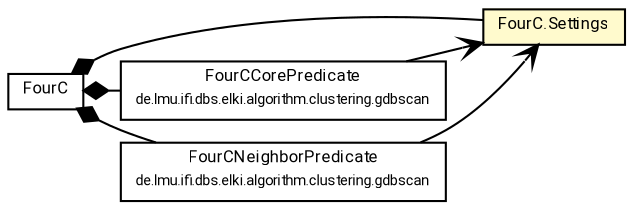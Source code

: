 #!/usr/local/bin/dot
#
# Class diagram 
# Generated by UMLGraph version R5_7_2-60-g0e99a6 (http://www.spinellis.gr/umlgraph/)
#

digraph G {
	graph [fontnames="svg"]
	edge [fontname="Roboto",fontsize=7,labelfontname="Roboto",labelfontsize=7,color="black"];
	node [fontname="Roboto",fontcolor="black",fontsize=8,shape=plaintext,margin=0,width=0,height=0];
	nodesep=0.15;
	ranksep=0.25;
	rankdir=LR;
	// de.lmu.ifi.dbs.elki.algorithm.clustering.correlation.FourC<V extends de.lmu.ifi.dbs.elki.data.NumberVector>
	c4517815 [label=<<table title="de.lmu.ifi.dbs.elki.algorithm.clustering.correlation.FourC" border="0" cellborder="1" cellspacing="0" cellpadding="2" href="FourC.html" target="_parent">
		<tr><td><table border="0" cellspacing="0" cellpadding="1">
		<tr><td align="center" balign="center"> <font face="Roboto">FourC</font> </td></tr>
		</table></td></tr>
		</table>>, URL="FourC.html"];
	// de.lmu.ifi.dbs.elki.algorithm.clustering.correlation.FourC.Settings
	c4517816 [label=<<table title="de.lmu.ifi.dbs.elki.algorithm.clustering.correlation.FourC.Settings" border="0" cellborder="1" cellspacing="0" cellpadding="2" bgcolor="lemonChiffon" href="FourC.Settings.html" target="_parent">
		<tr><td><table border="0" cellspacing="0" cellpadding="1">
		<tr><td align="center" balign="center"> <font face="Roboto">FourC.Settings</font> </td></tr>
		</table></td></tr>
		</table>>, URL="FourC.Settings.html"];
	// de.lmu.ifi.dbs.elki.algorithm.clustering.gdbscan.FourCCorePredicate
	c4518020 [label=<<table title="de.lmu.ifi.dbs.elki.algorithm.clustering.gdbscan.FourCCorePredicate" border="0" cellborder="1" cellspacing="0" cellpadding="2" href="../gdbscan/FourCCorePredicate.html" target="_parent">
		<tr><td><table border="0" cellspacing="0" cellpadding="1">
		<tr><td align="center" balign="center"> <font face="Roboto">FourCCorePredicate</font> </td></tr>
		<tr><td align="center" balign="center"> <font face="Roboto" point-size="7.0">de.lmu.ifi.dbs.elki.algorithm.clustering.gdbscan</font> </td></tr>
		</table></td></tr>
		</table>>, URL="../gdbscan/FourCCorePredicate.html"];
	// de.lmu.ifi.dbs.elki.algorithm.clustering.gdbscan.FourCNeighborPredicate<V extends de.lmu.ifi.dbs.elki.data.NumberVector>
	c4518045 [label=<<table title="de.lmu.ifi.dbs.elki.algorithm.clustering.gdbscan.FourCNeighborPredicate" border="0" cellborder="1" cellspacing="0" cellpadding="2" href="../gdbscan/FourCNeighborPredicate.html" target="_parent">
		<tr><td><table border="0" cellspacing="0" cellpadding="1">
		<tr><td align="center" balign="center"> <font face="Roboto">FourCNeighborPredicate</font> </td></tr>
		<tr><td align="center" balign="center"> <font face="Roboto" point-size="7.0">de.lmu.ifi.dbs.elki.algorithm.clustering.gdbscan</font> </td></tr>
		</table></td></tr>
		</table>>, URL="../gdbscan/FourCNeighborPredicate.html"];
	// de.lmu.ifi.dbs.elki.algorithm.clustering.correlation.FourC<V extends de.lmu.ifi.dbs.elki.data.NumberVector> composed de.lmu.ifi.dbs.elki.algorithm.clustering.correlation.FourC.Settings
	c4517815 -> c4517816 [arrowhead=none,arrowtail=diamond,dir=back,weight=6];
	// de.lmu.ifi.dbs.elki.algorithm.clustering.correlation.FourC<V extends de.lmu.ifi.dbs.elki.data.NumberVector> composed de.lmu.ifi.dbs.elki.algorithm.clustering.gdbscan.FourCNeighborPredicate<V extends de.lmu.ifi.dbs.elki.data.NumberVector>
	c4517815 -> c4518045 [arrowhead=none,arrowtail=diamond,dir=back,weight=6];
	// de.lmu.ifi.dbs.elki.algorithm.clustering.correlation.FourC<V extends de.lmu.ifi.dbs.elki.data.NumberVector> composed de.lmu.ifi.dbs.elki.algorithm.clustering.gdbscan.FourCCorePredicate
	c4517815 -> c4518020 [arrowhead=none,arrowtail=diamond,dir=back,weight=6];
	// de.lmu.ifi.dbs.elki.algorithm.clustering.gdbscan.FourCCorePredicate navassoc de.lmu.ifi.dbs.elki.algorithm.clustering.correlation.FourC.Settings
	c4518020 -> c4517816 [arrowhead=open,weight=1];
	// de.lmu.ifi.dbs.elki.algorithm.clustering.gdbscan.FourCNeighborPredicate<V extends de.lmu.ifi.dbs.elki.data.NumberVector> navassoc de.lmu.ifi.dbs.elki.algorithm.clustering.correlation.FourC.Settings
	c4518045 -> c4517816 [arrowhead=open,weight=1];
}


